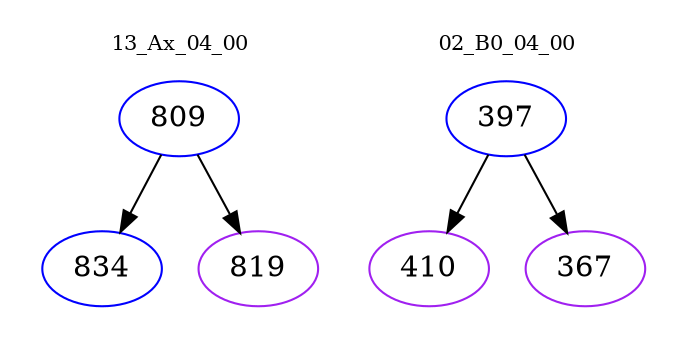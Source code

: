 digraph{
subgraph cluster_0 {
color = white
label = "13_Ax_04_00";
fontsize=10;
T0_809 [label="809", color="blue"]
T0_809 -> T0_834 [color="black"]
T0_834 [label="834", color="blue"]
T0_809 -> T0_819 [color="black"]
T0_819 [label="819", color="purple"]
}
subgraph cluster_1 {
color = white
label = "02_B0_04_00";
fontsize=10;
T1_397 [label="397", color="blue"]
T1_397 -> T1_410 [color="black"]
T1_410 [label="410", color="purple"]
T1_397 -> T1_367 [color="black"]
T1_367 [label="367", color="purple"]
}
}
